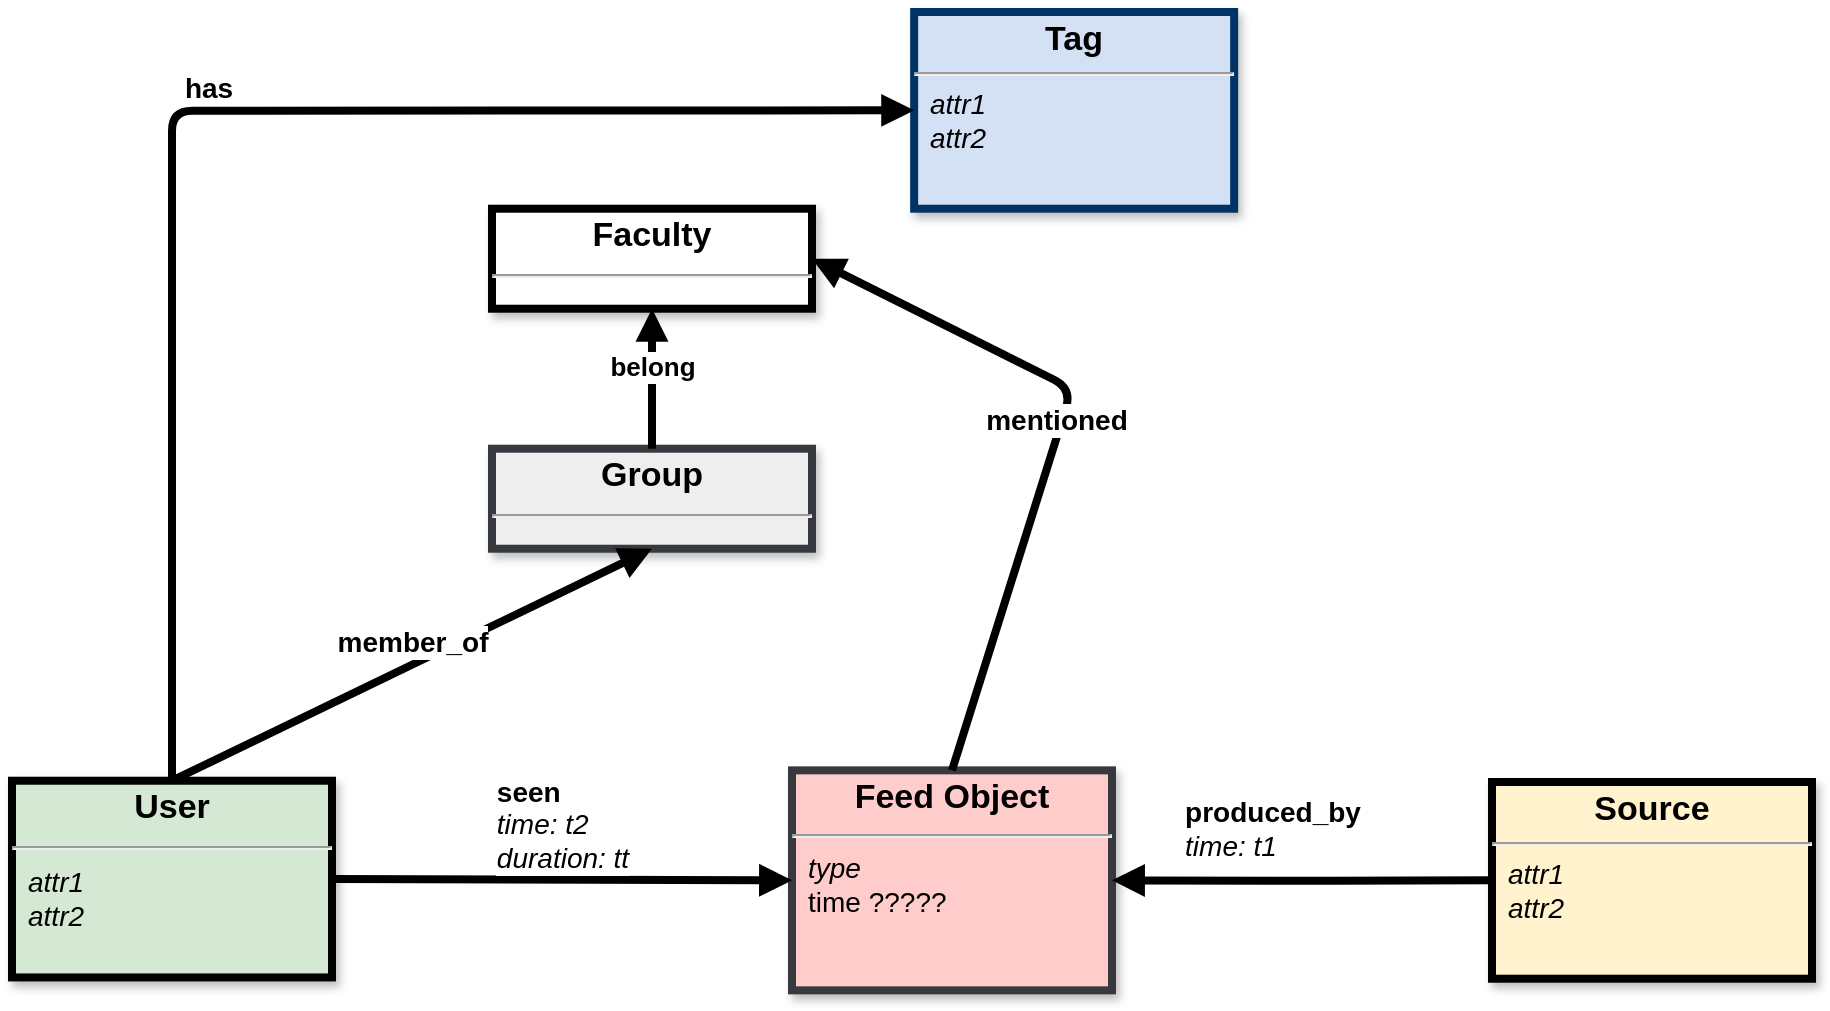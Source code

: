 <mxfile version="14.4.3" type="github">
  <diagram name="Page-1" id="efa7a0a1-bf9b-a30e-e6df-94a7791c09e9">
    <mxGraphModel dx="1673" dy="934" grid="1" gridSize="10" guides="1" tooltips="1" connect="1" arrows="1" fold="1" page="1" pageScale="1" pageWidth="1169" pageHeight="827" background="#ffffff" math="0" shadow="0">
      <root>
        <mxCell id="0" />
        <mxCell id="1" parent="0" />
        <mxCell id="19" value="&lt;p style=&quot;margin: 4px 0px 0px ; text-align: center ; font-size: 17px&quot;&gt;&lt;font style=&quot;font-size: 17px&quot;&gt;&lt;b&gt;User&lt;/b&gt;&lt;/font&gt;&lt;/p&gt;&lt;hr style=&quot;font-size: 17px&quot;&gt;&lt;p style=&quot;margin: 0px 0px 0px 8px ; font-size: 14px&quot;&gt;&lt;font style=&quot;font-size: 14px&quot;&gt;&lt;i&gt;attr1&lt;/i&gt;&lt;/font&gt;&lt;/p&gt;&lt;p style=&quot;margin: 0px 0px 0px 8px ; font-size: 14px&quot;&gt;&lt;font style=&quot;font-size: 14px&quot;&gt;&lt;i&gt;attr2&lt;/i&gt;&lt;/font&gt;&lt;/p&gt;" style="verticalAlign=top;align=left;overflow=fill;fontSize=12;fontFamily=Helvetica;html=1;shadow=1;fillColor=#d5e8d4;strokeWidth=4;" parent="1" vertex="1">
          <mxGeometry x="50" y="604.36" width="160" height="98.36" as="geometry" />
        </mxCell>
        <mxCell id="22" value="&lt;p style=&quot;margin: 4px 0px 0px ; text-align: center&quot;&gt;&lt;font style=&quot;font-size: 17px&quot;&gt;&lt;b&gt;Source&lt;/b&gt;&lt;/font&gt;&lt;/p&gt;&lt;hr&gt;&lt;p style=&quot;margin: 0px 0px 0px 8px ; font-size: 14px&quot;&gt;&lt;font style=&quot;font-size: 14px&quot;&gt;&lt;i&gt;attr1&lt;/i&gt;&lt;/font&gt;&lt;/p&gt;&lt;p style=&quot;margin: 0px 0px 0px 8px ; font-size: 14px&quot;&gt;&lt;font style=&quot;font-size: 14px&quot;&gt;&lt;i&gt;attr2&lt;/i&gt;&lt;/font&gt;&lt;/p&gt;" style="verticalAlign=top;align=left;overflow=fill;fontSize=12;fontFamily=Helvetica;html=1;shadow=1;fillColor=#fff2cc;strokeWidth=4;" parent="1" vertex="1">
          <mxGeometry x="790" y="605" width="160" height="98.36" as="geometry" />
        </mxCell>
        <mxCell id="23" value="&lt;p style=&quot;margin: 4px 0px 0px ; text-align: center&quot;&gt;&lt;font style=&quot;font-size: 17px&quot; color=&quot;#000000&quot;&gt;&lt;b&gt;Tag&lt;/b&gt;&lt;/font&gt;&lt;/p&gt;&lt;hr&gt;&lt;p style=&quot;margin: 0px 0px 0px 8px ; font-size: 14px&quot;&gt;&lt;font style=&quot;font-size: 14px&quot; color=&quot;#000000&quot;&gt;&lt;i&gt;attr1&lt;/i&gt;&lt;/font&gt;&lt;/p&gt;&lt;p style=&quot;margin: 0px 0px 0px 8px ; font-size: 14px&quot;&gt;&lt;font style=&quot;font-size: 14px&quot; color=&quot;#000000&quot;&gt;&lt;i&gt;attr2&lt;/i&gt;&lt;/font&gt;&lt;/p&gt;" style="verticalAlign=top;align=left;overflow=fill;fontSize=12;fontFamily=Helvetica;html=1;strokeColor=#003366;shadow=1;fillColor=#D4E1F5;fontColor=#003366;strokeWidth=4;" parent="1" vertex="1">
          <mxGeometry x="501.08" y="220" width="160" height="98.36" as="geometry" />
        </mxCell>
        <mxCell id="qFgexriZszQATxeej6hb-135" value="&lt;p style=&quot;margin: 4px 0px 0px ; text-align: center ; font-size: 17px&quot;&gt;&lt;font style=&quot;font-size: 17px&quot;&gt;&lt;b&gt;Group&lt;/b&gt;&lt;/font&gt;&lt;/p&gt;&lt;hr style=&quot;font-size: 17px&quot;&gt;&lt;p style=&quot;margin: 0px ; margin-left: 8px&quot;&gt;&lt;br&gt;&lt;/p&gt;" style="verticalAlign=top;align=left;overflow=fill;fontSize=12;fontFamily=Helvetica;html=1;strokeColor=#36393d;shadow=1;fillColor=#eeeeee;strokeWidth=4;" vertex="1" parent="1">
          <mxGeometry x="290" y="438.36" width="160" height="50" as="geometry" />
        </mxCell>
        <mxCell id="qFgexriZszQATxeej6hb-138" value="&lt;p style=&quot;margin: 4px 0px 0px ; text-align: center ; font-size: 17px&quot;&gt;&lt;b&gt;Faculty&lt;/b&gt;&lt;/p&gt;&lt;hr style=&quot;font-size: 17px&quot;&gt;&lt;p style=&quot;margin: 0px ; margin-left: 8px&quot;&gt;&lt;br&gt;&lt;/p&gt;" style="verticalAlign=top;align=left;overflow=fill;fontSize=12;fontFamily=Helvetica;html=1;shadow=1;strokeWidth=4;" vertex="1" parent="1">
          <mxGeometry x="290" y="318.36" width="160" height="50" as="geometry" />
        </mxCell>
        <mxCell id="qFgexriZszQATxeej6hb-139" value="&lt;p style=&quot;margin: 4px 0px 0px ; text-align: center&quot;&gt;&lt;font style=&quot;font-size: 17px&quot;&gt;&lt;b&gt;Feed Object&lt;/b&gt;&lt;/font&gt;&lt;/p&gt;&lt;hr style=&quot;font-size: 15px&quot;&gt;&lt;p style=&quot;margin: 0px 0px 0px 8px ; font-size: 14px&quot;&gt;&lt;font style=&quot;font-size: 14px&quot;&gt;&lt;i&gt;type&lt;/i&gt;&lt;/font&gt;&lt;/p&gt;&lt;p style=&quot;margin: 0px 0px 0px 8px ; font-size: 14px&quot;&gt;time ?????&lt;/p&gt;" style="verticalAlign=top;align=left;overflow=fill;fontSize=12;fontFamily=Helvetica;html=1;shadow=1;fillColor=#ffcccc;strokeWidth=4;strokeColor=#36393d;" vertex="1" parent="1">
          <mxGeometry x="440" y="599.18" width="160" height="110" as="geometry" />
        </mxCell>
        <mxCell id="qFgexriZszQATxeej6hb-140" value="&lt;span style=&quot;font-weight: bold ; font-size: 14px&quot;&gt;produced_by&lt;/span&gt;&lt;br&gt;&lt;div style=&quot;text-align: left&quot;&gt;&lt;font style=&quot;font-size: 14px&quot;&gt;&lt;i&gt;time: t1&lt;/i&gt;&lt;/font&gt;&lt;/div&gt;" style="html=1;verticalAlign=bottom;endArrow=block;exitX=0;exitY=0.5;exitDx=0;exitDy=0;entryX=1;entryY=0.5;entryDx=0;entryDy=0;strokeWidth=4;" edge="1" parent="1" source="22" target="qFgexriZszQATxeej6hb-139">
          <mxGeometry x="0.158" y="-6" width="80" relative="1" as="geometry">
            <mxPoint x="680" y="548.36" as="sourcePoint" />
            <mxPoint x="760" y="548.36" as="targetPoint" />
            <Array as="points">
              <mxPoint x="700" y="654.36" />
            </Array>
            <mxPoint as="offset" />
          </mxGeometry>
        </mxCell>
        <mxCell id="qFgexriZszQATxeej6hb-142" value="&lt;div style=&quot;text-align: left&quot;&gt;&lt;b&gt;&lt;font style=&quot;font-size: 14px&quot;&gt;seen&lt;/font&gt;&lt;/b&gt;&lt;/div&gt;&lt;div style=&quot;text-align: left ; font-size: 14px&quot;&gt;&lt;font style=&quot;font-size: 14px&quot;&gt;&lt;i&gt;time: t2&lt;/i&gt;&lt;/font&gt;&lt;/div&gt;&lt;div style=&quot;text-align: left ; font-size: 14px&quot;&gt;&lt;font style=&quot;font-size: 14px&quot;&gt;&lt;i&gt;duration: tt&lt;/i&gt;&lt;/font&gt;&lt;/div&gt;" style="html=1;verticalAlign=bottom;endArrow=block;strokeWidth=4;exitX=1;exitY=0.5;exitDx=0;exitDy=0;entryX=0;entryY=0.5;entryDx=0;entryDy=0;" edge="1" parent="1" source="19" target="qFgexriZszQATxeej6hb-139">
          <mxGeometry width="80" relative="1" as="geometry">
            <mxPoint x="680" y="498.36" as="sourcePoint" />
            <mxPoint x="760" y="498.36" as="targetPoint" />
          </mxGeometry>
        </mxCell>
        <mxCell id="qFgexriZszQATxeej6hb-143" value="&lt;font style=&quot;font-size: 13px&quot;&gt;&lt;b&gt;belong&lt;/b&gt;&lt;/font&gt;" style="html=1;verticalAlign=bottom;endArrow=block;strokeWidth=4;exitX=0.5;exitY=0;exitDx=0;exitDy=0;entryX=0.5;entryY=1;entryDx=0;entryDy=0;" edge="1" parent="1" source="qFgexriZszQATxeej6hb-135" target="qFgexriZszQATxeej6hb-138">
          <mxGeometry x="-0.143" width="80" relative="1" as="geometry">
            <mxPoint x="470" y="408.36" as="sourcePoint" />
            <mxPoint x="550" y="408.36" as="targetPoint" />
            <mxPoint as="offset" />
          </mxGeometry>
        </mxCell>
        <mxCell id="qFgexriZszQATxeej6hb-144" value="&lt;font style=&quot;font-size: 14px&quot;&gt;&lt;b&gt;member_of&lt;/b&gt;&lt;/font&gt;" style="html=1;verticalAlign=bottom;endArrow=block;strokeWidth=4;exitX=0.5;exitY=0;exitDx=0;exitDy=0;entryX=0.5;entryY=1;entryDx=0;entryDy=0;" edge="1" parent="1" source="19" target="qFgexriZszQATxeej6hb-135">
          <mxGeometry width="80" relative="1" as="geometry">
            <mxPoint x="700" y="518.36" as="sourcePoint" />
            <mxPoint x="780" y="518.36" as="targetPoint" />
          </mxGeometry>
        </mxCell>
        <mxCell id="qFgexriZszQATxeej6hb-145" value="&lt;font style=&quot;font-size: 14px&quot;&gt;&lt;b&gt;has&lt;/b&gt;&lt;/font&gt;" style="html=1;verticalAlign=bottom;endArrow=block;strokeWidth=4;exitX=0.5;exitY=0;exitDx=0;exitDy=0;entryX=0;entryY=0.5;entryDx=0;entryDy=0;" edge="1" parent="1" source="19" target="23">
          <mxGeometry width="80" relative="1" as="geometry">
            <mxPoint x="710" y="528.36" as="sourcePoint" />
            <mxPoint x="790" y="528.36" as="targetPoint" />
            <Array as="points">
              <mxPoint x="130" y="269.36" />
            </Array>
          </mxGeometry>
        </mxCell>
        <mxCell id="qFgexriZszQATxeej6hb-146" value="&lt;span style=&quot;font-size: 14px&quot;&gt;&lt;b&gt;mentioned&lt;/b&gt;&lt;/span&gt;" style="html=1;verticalAlign=bottom;endArrow=block;strokeWidth=4;exitX=0.5;exitY=0;exitDx=0;exitDy=0;entryX=1;entryY=0.5;entryDx=0;entryDy=0;" edge="1" parent="1" source="qFgexriZszQATxeej6hb-139" target="qFgexriZszQATxeej6hb-138">
          <mxGeometry width="80" relative="1" as="geometry">
            <mxPoint x="720" y="538.36" as="sourcePoint" />
            <mxPoint x="800" y="538.36" as="targetPoint" />
            <Array as="points">
              <mxPoint x="580" y="408.36" />
            </Array>
          </mxGeometry>
        </mxCell>
      </root>
    </mxGraphModel>
  </diagram>
</mxfile>
